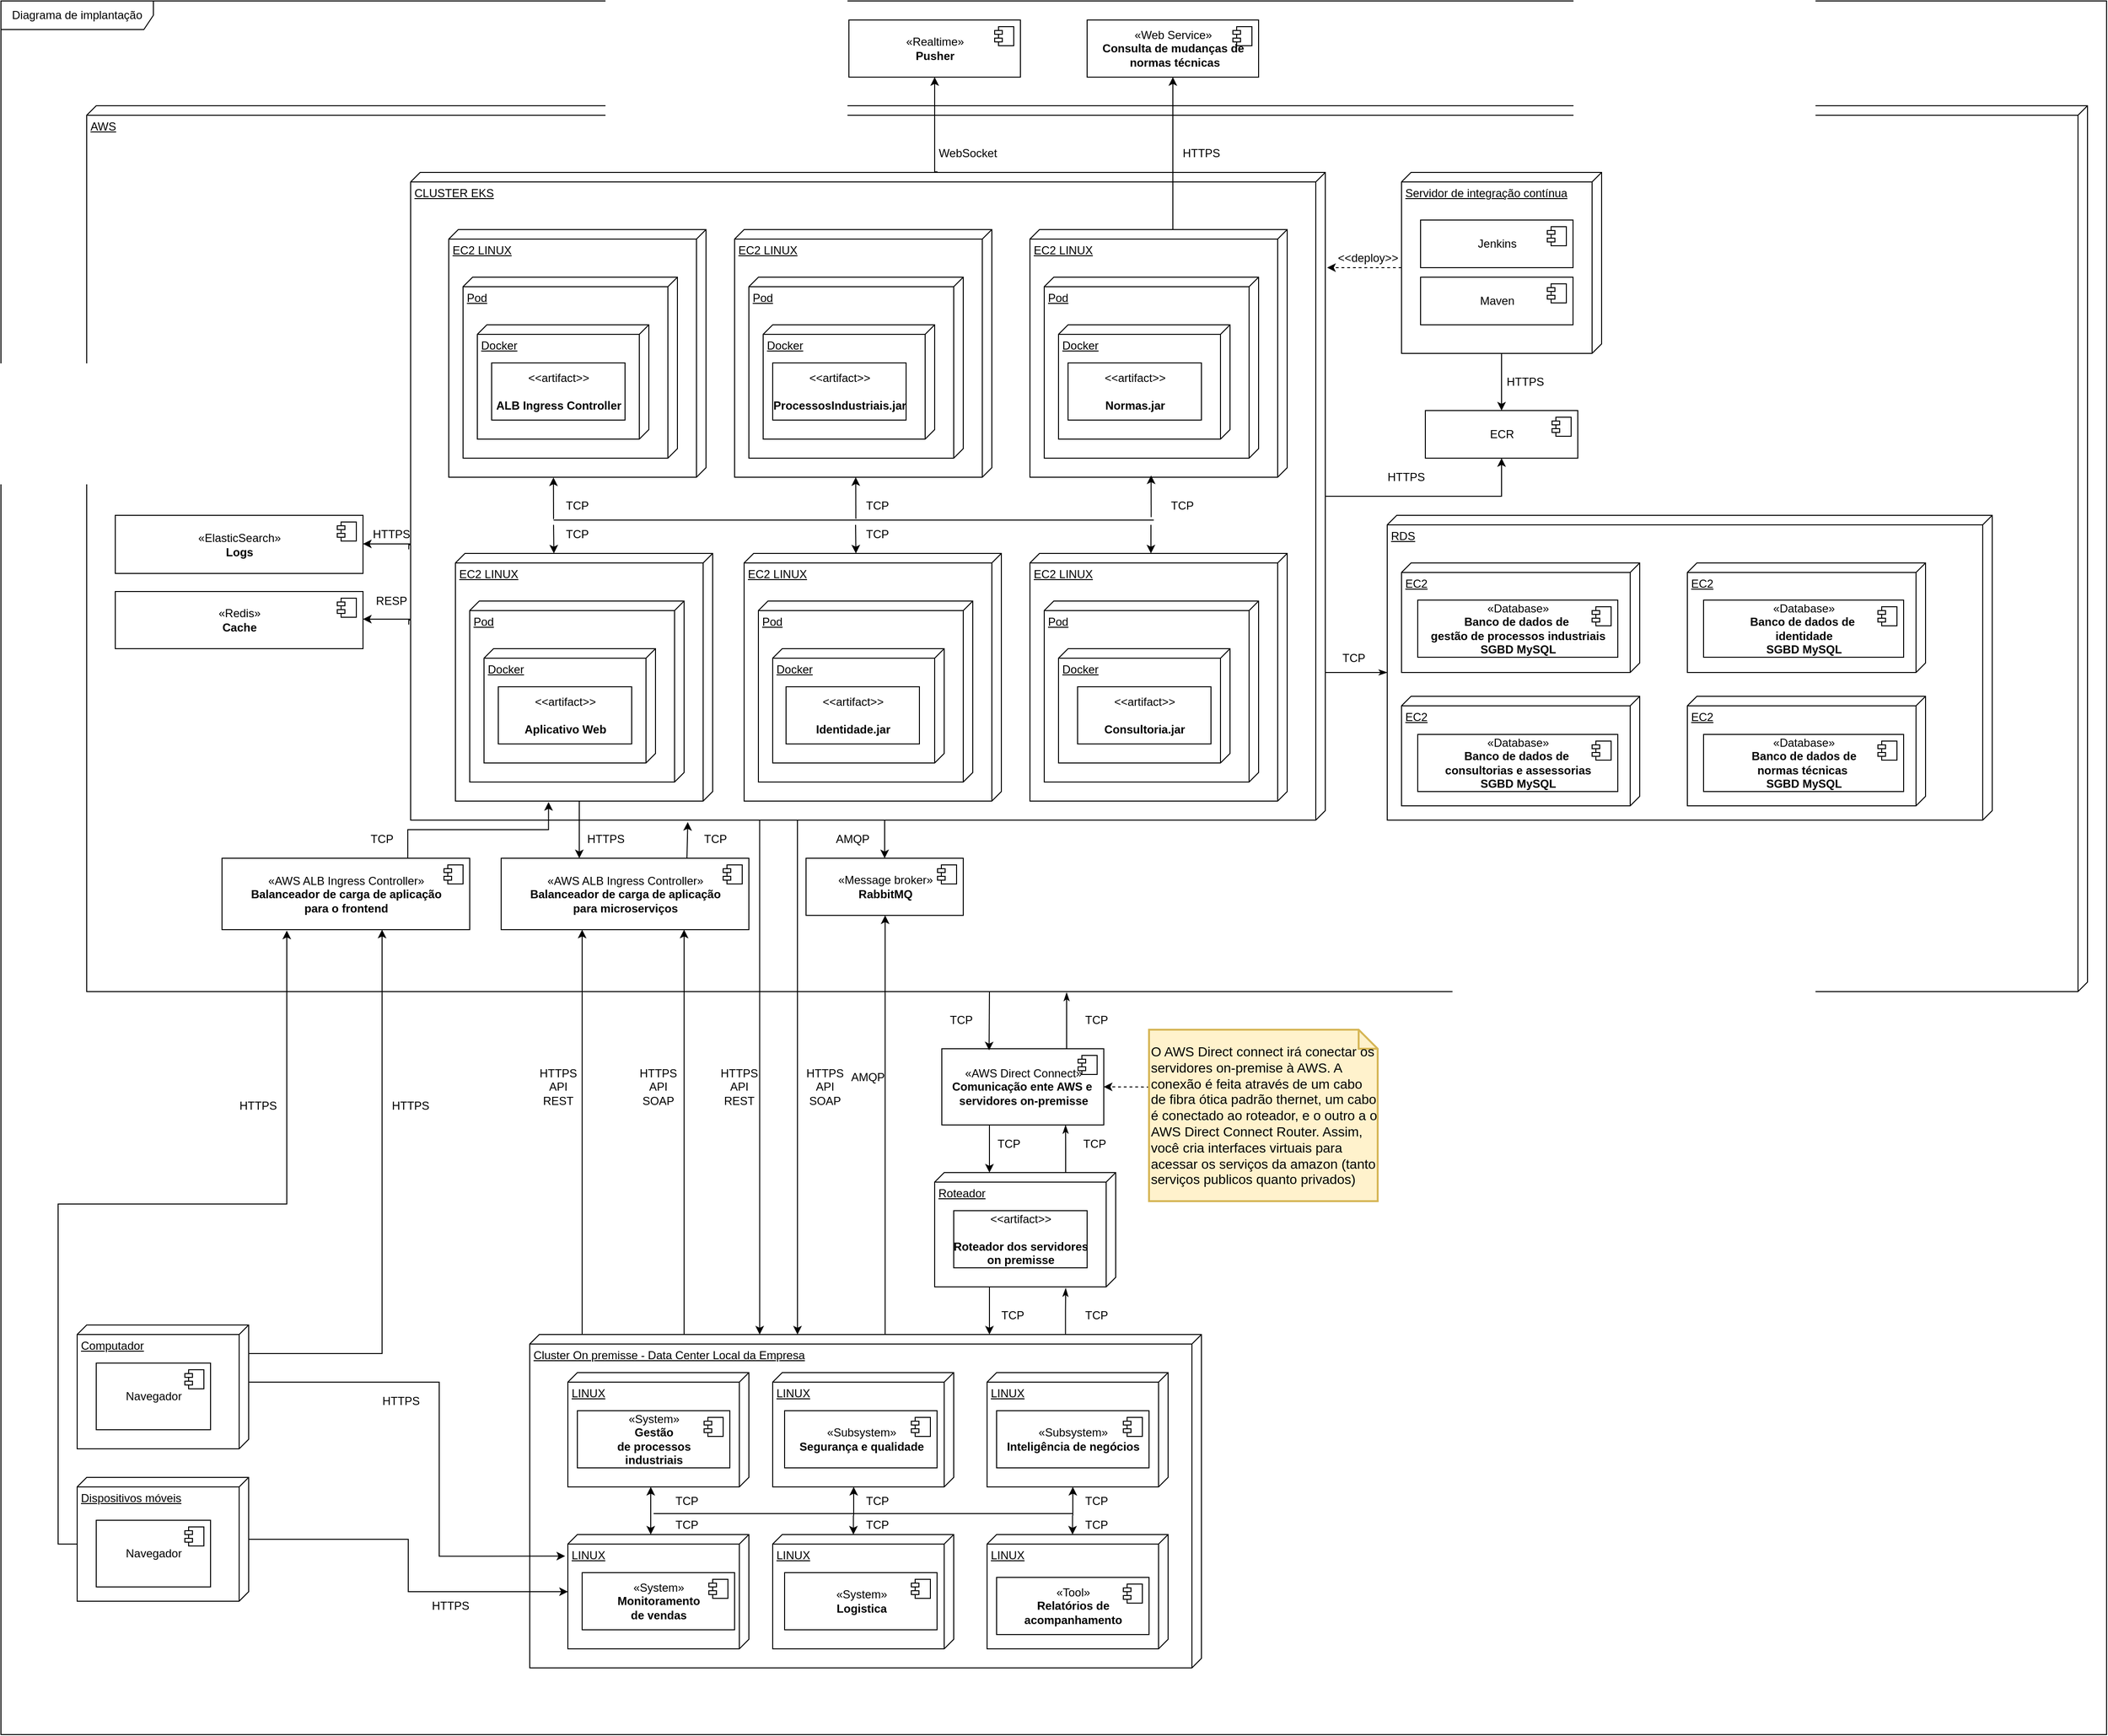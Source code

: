 <mxfile version="14.4.3" type="device"><diagram id="Eo96lK4hHgqbYnTy-sNL" name="Página-1"><mxGraphModel dx="1673" dy="2136" grid="1" gridSize="10" guides="1" tooltips="1" connect="1" arrows="1" fold="1" page="1" pageScale="1" pageWidth="827" pageHeight="1169" math="0" shadow="0"><root><mxCell id="0"/><mxCell id="1" parent="0"/><mxCell id="9bjN6s2F4fvEd4bXQHNk-1" value="Diagrama de implantação" style="shape=umlFrame;whiteSpace=wrap;html=1;width=160;height=30;" parent="1" vertex="1"><mxGeometry x="80" y="-70" width="2210" height="1820" as="geometry"/></mxCell><mxCell id="8OUCcIB8krZKndB0sOHf-4" value="AWS" style="verticalAlign=top;align=left;spacingTop=8;spacingLeft=2;spacingRight=12;shape=cube;size=10;direction=south;fontStyle=4;html=1;" parent="1" vertex="1"><mxGeometry x="170" y="40" width="2100" height="930" as="geometry"/></mxCell><mxCell id="jtP5Ffc0yla7B6yxbQXU-22" style="edgeStyle=orthogonalEdgeStyle;rounded=0;orthogonalLoop=1;jettySize=auto;html=1;entryX=0.5;entryY=1;entryDx=0;entryDy=0;" parent="1" source="8OUCcIB8krZKndB0sOHf-5" target="jtP5Ffc0yla7B6yxbQXU-17" edge="1"><mxGeometry relative="1" as="geometry"/></mxCell><mxCell id="V-weNu-InUJWqv7pqqFv-4" style="edgeStyle=orthogonalEdgeStyle;rounded=0;orthogonalLoop=1;jettySize=auto;html=1;exitX=-0.001;exitY=0.424;exitDx=0;exitDy=0;exitPerimeter=0;" parent="1" source="8OUCcIB8krZKndB0sOHf-5" target="V-weNu-InUJWqv7pqqFv-1" edge="1"><mxGeometry relative="1" as="geometry"><Array as="points"><mxPoint x="1060" y="109"/></Array></mxGeometry></mxCell><mxCell id="V-weNu-InUJWqv7pqqFv-7" style="edgeStyle=orthogonalEdgeStyle;rounded=0;orthogonalLoop=1;jettySize=auto;html=1;exitX=1;exitY=0.479;exitDx=0;exitDy=0;exitPerimeter=0;entryX=0.5;entryY=0;entryDx=0;entryDy=0;" parent="1" target="5wPXPWv-ba8l30iZUCGw-27" edge="1" source="8OUCcIB8krZKndB0sOHf-5"><mxGeometry relative="1" as="geometry"><mxPoint x="880" y="790" as="sourcePoint"/><Array as="points"><mxPoint x="1008" y="790"/></Array></mxGeometry></mxCell><mxCell id="8OUCcIB8krZKndB0sOHf-5" value="CLUSTER EKS" style="verticalAlign=top;align=left;spacingTop=8;spacingLeft=2;spacingRight=12;shape=cube;size=10;direction=south;fontStyle=4;html=1;" parent="1" vertex="1"><mxGeometry x="510" y="110" width="960" height="680" as="geometry"/></mxCell><mxCell id="8OUCcIB8krZKndB0sOHf-6" value="EC2 LINUX" style="verticalAlign=top;align=left;spacingTop=8;spacingLeft=2;spacingRight=12;shape=cube;size=10;direction=south;fontStyle=4;html=1;" parent="1" vertex="1"><mxGeometry x="550" y="170" width="270" height="260" as="geometry"/></mxCell><mxCell id="8OUCcIB8krZKndB0sOHf-9" value="Pod" style="verticalAlign=top;align=left;spacingTop=8;spacingLeft=2;spacingRight=12;shape=cube;size=10;direction=south;fontStyle=4;html=1;" parent="1" vertex="1"><mxGeometry x="565" y="220" width="225" height="190" as="geometry"/></mxCell><mxCell id="8OUCcIB8krZKndB0sOHf-10" value="Docker" style="verticalAlign=top;align=left;spacingTop=8;spacingLeft=2;spacingRight=12;shape=cube;size=10;direction=south;fontStyle=4;html=1;" parent="1" vertex="1"><mxGeometry x="580" y="270" width="180" height="120" as="geometry"/></mxCell><mxCell id="8OUCcIB8krZKndB0sOHf-17" value="EC2 LINUX" style="verticalAlign=top;align=left;spacingTop=8;spacingLeft=2;spacingRight=12;shape=cube;size=10;direction=south;fontStyle=4;html=1;" parent="1" vertex="1"><mxGeometry x="850" y="170" width="270" height="260" as="geometry"/></mxCell><mxCell id="8OUCcIB8krZKndB0sOHf-18" value="Pod" style="verticalAlign=top;align=left;spacingTop=8;spacingLeft=2;spacingRight=12;shape=cube;size=10;direction=south;fontStyle=4;html=1;" parent="1" vertex="1"><mxGeometry x="865" y="220" width="225" height="190" as="geometry"/></mxCell><mxCell id="8OUCcIB8krZKndB0sOHf-19" value="Docker" style="verticalAlign=top;align=left;spacingTop=8;spacingLeft=2;spacingRight=12;shape=cube;size=10;direction=south;fontStyle=4;html=1;" parent="1" vertex="1"><mxGeometry x="880" y="270" width="180" height="120" as="geometry"/></mxCell><mxCell id="8OUCcIB8krZKndB0sOHf-23" value="&amp;lt;&amp;lt;artifact&amp;gt;&amp;gt;&lt;br&gt;&lt;br&gt;&lt;b&gt;ProcessosIndustriais.jar&lt;/b&gt;" style="text;html=1;align=center;verticalAlign=middle;dashed=0;fillColor=#ffffff;strokeColor=#000000;" parent="1" vertex="1"><mxGeometry x="890" y="310" width="140" height="60" as="geometry"/></mxCell><mxCell id="NoDIsyicPAcwoKSYUX7M-22" style="edgeStyle=orthogonalEdgeStyle;rounded=0;orthogonalLoop=1;jettySize=auto;html=1;entryX=0.5;entryY=1;entryDx=0;entryDy=0;" parent="1" source="8OUCcIB8krZKndB0sOHf-28" target="NoDIsyicPAcwoKSYUX7M-20" edge="1"><mxGeometry relative="1" as="geometry"><Array as="points"><mxPoint x="1310" y="120"/><mxPoint x="1310" y="120"/></Array></mxGeometry></mxCell><mxCell id="8OUCcIB8krZKndB0sOHf-28" value="EC2 LINUX" style="verticalAlign=top;align=left;spacingTop=8;spacingLeft=2;spacingRight=12;shape=cube;size=10;direction=south;fontStyle=4;html=1;" parent="1" vertex="1"><mxGeometry x="1160" y="170" width="270" height="260" as="geometry"/></mxCell><mxCell id="8OUCcIB8krZKndB0sOHf-29" value="Pod" style="verticalAlign=top;align=left;spacingTop=8;spacingLeft=2;spacingRight=12;shape=cube;size=10;direction=south;fontStyle=4;html=1;" parent="1" vertex="1"><mxGeometry x="1175" y="220" width="225" height="190" as="geometry"/></mxCell><mxCell id="8OUCcIB8krZKndB0sOHf-30" value="Docker" style="verticalAlign=top;align=left;spacingTop=8;spacingLeft=2;spacingRight=12;shape=cube;size=10;direction=south;fontStyle=4;html=1;" parent="1" vertex="1"><mxGeometry x="1190" y="270" width="180" height="120" as="geometry"/></mxCell><mxCell id="8OUCcIB8krZKndB0sOHf-31" value="&amp;lt;&amp;lt;artifact&amp;gt;&amp;gt;&lt;br&gt;&lt;br&gt;&lt;b&gt;Normas.jar&lt;/b&gt;" style="text;html=1;align=center;verticalAlign=middle;dashed=0;fillColor=#ffffff;strokeColor=#000000;" parent="1" vertex="1"><mxGeometry x="1200" y="310" width="140" height="60" as="geometry"/></mxCell><mxCell id="8OUCcIB8krZKndB0sOHf-32" value="EC2 LINUX" style="verticalAlign=top;align=left;spacingTop=8;spacingLeft=2;spacingRight=12;shape=cube;size=10;direction=south;fontStyle=4;html=1;" parent="1" vertex="1"><mxGeometry x="860" y="510" width="270" height="260" as="geometry"/></mxCell><mxCell id="8OUCcIB8krZKndB0sOHf-33" value="Pod" style="verticalAlign=top;align=left;spacingTop=8;spacingLeft=2;spacingRight=12;shape=cube;size=10;direction=south;fontStyle=4;html=1;" parent="1" vertex="1"><mxGeometry x="875" y="560" width="225" height="190" as="geometry"/></mxCell><mxCell id="8OUCcIB8krZKndB0sOHf-34" value="Docker" style="verticalAlign=top;align=left;spacingTop=8;spacingLeft=2;spacingRight=12;shape=cube;size=10;direction=south;fontStyle=4;html=1;" parent="1" vertex="1"><mxGeometry x="890" y="610" width="180" height="120" as="geometry"/></mxCell><mxCell id="8OUCcIB8krZKndB0sOHf-35" value="&amp;lt;&amp;lt;artifact&amp;gt;&amp;gt;&lt;br&gt;&lt;br&gt;&lt;b&gt;Identidade.jar&lt;/b&gt;" style="text;html=1;align=center;verticalAlign=middle;dashed=0;fillColor=#ffffff;strokeColor=#000000;" parent="1" vertex="1"><mxGeometry x="904" y="650" width="140" height="60" as="geometry"/></mxCell><mxCell id="8OUCcIB8krZKndB0sOHf-36" value="EC2 LINUX" style="verticalAlign=top;align=left;spacingTop=8;spacingLeft=2;spacingRight=12;shape=cube;size=10;direction=south;fontStyle=4;html=1;" parent="1" vertex="1"><mxGeometry x="1160" y="510" width="270" height="260" as="geometry"/></mxCell><mxCell id="8OUCcIB8krZKndB0sOHf-37" value="Pod" style="verticalAlign=top;align=left;spacingTop=8;spacingLeft=2;spacingRight=12;shape=cube;size=10;direction=south;fontStyle=4;html=1;" parent="1" vertex="1"><mxGeometry x="1175" y="560" width="225" height="190" as="geometry"/></mxCell><mxCell id="8OUCcIB8krZKndB0sOHf-38" value="Docker" style="verticalAlign=top;align=left;spacingTop=8;spacingLeft=2;spacingRight=12;shape=cube;size=10;direction=south;fontStyle=4;html=1;" parent="1" vertex="1"><mxGeometry x="1190" y="610" width="180" height="120" as="geometry"/></mxCell><mxCell id="8OUCcIB8krZKndB0sOHf-39" value="&amp;lt;&amp;lt;artifact&amp;gt;&amp;gt;&lt;br&gt;&lt;br&gt;&lt;b&gt;Consultoria.jar&lt;/b&gt;" style="text;html=1;align=center;verticalAlign=middle;dashed=0;fillColor=#ffffff;strokeColor=#000000;" parent="1" vertex="1"><mxGeometry x="1210" y="650" width="140" height="60" as="geometry"/></mxCell><mxCell id="8OUCcIB8krZKndB0sOHf-41" value="&amp;lt;&amp;lt;artifact&amp;gt;&amp;gt;&lt;br&gt;&lt;br&gt;&lt;b&gt;ALB Ingress Controller&lt;/b&gt;" style="text;html=1;align=center;verticalAlign=middle;dashed=0;fillColor=#ffffff;strokeColor=#000000;" parent="1" vertex="1"><mxGeometry x="595" y="310" width="140" height="60" as="geometry"/></mxCell><mxCell id="jtP5Ffc0yla7B6yxbQXU-3" value="" style="endArrow=none;html=1;" parent="1" edge="1"><mxGeometry width="50" height="50" relative="1" as="geometry"><mxPoint x="660" y="475" as="sourcePoint"/><mxPoint x="1290" y="475" as="targetPoint"/></mxGeometry></mxCell><mxCell id="jtP5Ffc0yla7B6yxbQXU-4" value="" style="endArrow=classic;html=1;entryX=1.001;entryY=0.593;entryDx=0;entryDy=0;entryPerimeter=0;" parent="1" target="8OUCcIB8krZKndB0sOHf-6" edge="1"><mxGeometry width="50" height="50" relative="1" as="geometry"><mxPoint x="660" y="474" as="sourcePoint"/><mxPoint x="660" y="434" as="targetPoint"/></mxGeometry></mxCell><mxCell id="jtP5Ffc0yla7B6yxbQXU-5" value="" style="endArrow=classic;html=1;entryX=1.001;entryY=0.593;entryDx=0;entryDy=0;entryPerimeter=0;" parent="1" edge="1"><mxGeometry width="50" height="50" relative="1" as="geometry"><mxPoint x="977.27" y="473.74" as="sourcePoint"/><mxPoint x="977.16" y="430" as="targetPoint"/></mxGeometry></mxCell><mxCell id="jtP5Ffc0yla7B6yxbQXU-6" value="" style="endArrow=classic;html=1;entryX=1.001;entryY=0.593;entryDx=0;entryDy=0;entryPerimeter=0;" parent="1" edge="1"><mxGeometry width="50" height="50" relative="1" as="geometry"><mxPoint x="1287.27" y="471.87" as="sourcePoint"/><mxPoint x="1287.16" y="428.13" as="targetPoint"/></mxGeometry></mxCell><mxCell id="jtP5Ffc0yla7B6yxbQXU-8" value="TCP" style="text;html=1;strokeColor=none;fillColor=none;align=center;verticalAlign=middle;whiteSpace=wrap;rounded=0;" parent="1" vertex="1"><mxGeometry x="980" y="450" width="40" height="20" as="geometry"/></mxCell><mxCell id="jtP5Ffc0yla7B6yxbQXU-9" value="TCP" style="text;html=1;strokeColor=none;fillColor=none;align=center;verticalAlign=middle;whiteSpace=wrap;rounded=0;" parent="1" vertex="1"><mxGeometry x="1300" y="450" width="40" height="20" as="geometry"/></mxCell><mxCell id="jtP5Ffc0yla7B6yxbQXU-10" value="" style="endArrow=classic;html=1;" parent="1" edge="1"><mxGeometry width="50" height="50" relative="1" as="geometry"><mxPoint x="1287" y="480" as="sourcePoint"/><mxPoint x="1287" y="510" as="targetPoint"/></mxGeometry></mxCell><mxCell id="jtP5Ffc0yla7B6yxbQXU-11" value="" style="endArrow=classic;html=1;" parent="1" edge="1"><mxGeometry width="50" height="50" relative="1" as="geometry"><mxPoint x="977" y="480" as="sourcePoint"/><mxPoint x="977.33" y="510" as="targetPoint"/></mxGeometry></mxCell><mxCell id="jtP5Ffc0yla7B6yxbQXU-20" style="edgeStyle=orthogonalEdgeStyle;rounded=0;orthogonalLoop=1;jettySize=auto;html=1;" parent="1" source="jtP5Ffc0yla7B6yxbQXU-12" target="jtP5Ffc0yla7B6yxbQXU-17" edge="1"><mxGeometry relative="1" as="geometry"/></mxCell><mxCell id="NoDIsyicPAcwoKSYUX7M-24" style="edgeStyle=orthogonalEdgeStyle;rounded=0;orthogonalLoop=1;jettySize=auto;html=1;exitX=0;exitY=0;exitDx=100;exitDy=210;exitPerimeter=0;entryX=0.147;entryY=-0.002;entryDx=0;entryDy=0;entryPerimeter=0;dashed=1;" parent="1" source="jtP5Ffc0yla7B6yxbQXU-12" target="8OUCcIB8krZKndB0sOHf-5" edge="1"><mxGeometry relative="1" as="geometry"/></mxCell><mxCell id="jtP5Ffc0yla7B6yxbQXU-12" value="Servidor de integração contínua" style="verticalAlign=top;align=left;spacingTop=8;spacingLeft=2;spacingRight=12;shape=cube;size=10;direction=south;fontStyle=4;html=1;" parent="1" vertex="1"><mxGeometry x="1550" y="110" width="210" height="190" as="geometry"/></mxCell><mxCell id="jtP5Ffc0yla7B6yxbQXU-13" value="Jenkins" style="html=1;dropTarget=0;" parent="1" vertex="1"><mxGeometry x="1570" y="160" width="160" height="50" as="geometry"/></mxCell><mxCell id="jtP5Ffc0yla7B6yxbQXU-14" value="" style="shape=module;jettyWidth=8;jettyHeight=4;" parent="jtP5Ffc0yla7B6yxbQXU-13" vertex="1"><mxGeometry x="1" width="20" height="20" relative="1" as="geometry"><mxPoint x="-27" y="7" as="offset"/></mxGeometry></mxCell><mxCell id="jtP5Ffc0yla7B6yxbQXU-15" value="Maven" style="html=1;dropTarget=0;" parent="1" vertex="1"><mxGeometry x="1570" y="220" width="160" height="50" as="geometry"/></mxCell><mxCell id="jtP5Ffc0yla7B6yxbQXU-16" value="" style="shape=module;jettyWidth=8;jettyHeight=4;" parent="jtP5Ffc0yla7B6yxbQXU-15" vertex="1"><mxGeometry x="1" width="20" height="20" relative="1" as="geometry"><mxPoint x="-27" y="7" as="offset"/></mxGeometry></mxCell><mxCell id="jtP5Ffc0yla7B6yxbQXU-17" value="ECR" style="html=1;dropTarget=0;" parent="1" vertex="1"><mxGeometry x="1575" y="360" width="160" height="50" as="geometry"/></mxCell><mxCell id="jtP5Ffc0yla7B6yxbQXU-18" value="" style="shape=module;jettyWidth=8;jettyHeight=4;" parent="jtP5Ffc0yla7B6yxbQXU-17" vertex="1"><mxGeometry x="1" width="20" height="20" relative="1" as="geometry"><mxPoint x="-27" y="7" as="offset"/></mxGeometry></mxCell><mxCell id="jtP5Ffc0yla7B6yxbQXU-21" value="HTTPS" style="text;html=1;strokeColor=none;fillColor=none;align=center;verticalAlign=middle;whiteSpace=wrap;rounded=0;" parent="1" vertex="1"><mxGeometry x="1660" y="320" width="40" height="20" as="geometry"/></mxCell><mxCell id="jtP5Ffc0yla7B6yxbQXU-23" value="HTTPS" style="text;html=1;strokeColor=none;fillColor=none;align=center;verticalAlign=middle;whiteSpace=wrap;rounded=0;" parent="1" vertex="1"><mxGeometry x="1535" y="420" width="40" height="20" as="geometry"/></mxCell><mxCell id="V-weNu-InUJWqv7pqqFv-13" style="edgeStyle=orthogonalEdgeStyle;rounded=0;orthogonalLoop=1;jettySize=auto;html=1;exitX=0.75;exitY=0;exitDx=0;exitDy=0;entryX=1.004;entryY=0.638;entryDx=0;entryDy=0;entryPerimeter=0;" parent="1" source="jtP5Ffc0yla7B6yxbQXU-24" target="jtP5Ffc0yla7B6yxbQXU-55" edge="1"><mxGeometry relative="1" as="geometry"/></mxCell><mxCell id="jtP5Ffc0yla7B6yxbQXU-24" value="«AWS ALB Ingress Controller»&lt;br&gt;&lt;b&gt;Balanceador de carga de aplicação&lt;br&gt;para o frontend&lt;br&gt;&lt;/b&gt;" style="html=1;dropTarget=0;" parent="1" vertex="1"><mxGeometry x="312" y="830" width="260" height="75" as="geometry"/></mxCell><mxCell id="jtP5Ffc0yla7B6yxbQXU-25" value="" style="shape=module;jettyWidth=8;jettyHeight=4;" parent="jtP5Ffc0yla7B6yxbQXU-24" vertex="1"><mxGeometry x="1" width="20" height="20" relative="1" as="geometry"><mxPoint x="-27" y="7" as="offset"/></mxGeometry></mxCell><mxCell id="V-weNu-InUJWqv7pqqFv-10" style="edgeStyle=orthogonalEdgeStyle;rounded=0;orthogonalLoop=1;jettySize=auto;html=1;exitX=0.75;exitY=0;exitDx=0;exitDy=0;entryX=1.003;entryY=0.697;entryDx=0;entryDy=0;entryPerimeter=0;" parent="1" source="jtP5Ffc0yla7B6yxbQXU-32" target="8OUCcIB8krZKndB0sOHf-5" edge="1"><mxGeometry relative="1" as="geometry"/></mxCell><mxCell id="jtP5Ffc0yla7B6yxbQXU-32" value="«AWS ALB Ingress Controller»&lt;br&gt;&lt;b&gt;Balanceador de carga de aplicação&lt;br&gt;para microserviços&lt;br&gt;&lt;/b&gt;" style="html=1;dropTarget=0;" parent="1" vertex="1"><mxGeometry x="605" y="830" width="260" height="75" as="geometry"/></mxCell><mxCell id="jtP5Ffc0yla7B6yxbQXU-33" value="" style="shape=module;jettyWidth=8;jettyHeight=4;" parent="jtP5Ffc0yla7B6yxbQXU-32" vertex="1"><mxGeometry x="1" width="20" height="20" relative="1" as="geometry"><mxPoint x="-27" y="7" as="offset"/></mxGeometry></mxCell><mxCell id="V-weNu-InUJWqv7pqqFv-8" style="edgeStyle=orthogonalEdgeStyle;rounded=0;orthogonalLoop=1;jettySize=auto;html=1;exitX=0;exitY=0;exitDx=260;exitDy=140;exitPerimeter=0;" parent="1" source="jtP5Ffc0yla7B6yxbQXU-55" target="jtP5Ffc0yla7B6yxbQXU-32" edge="1"><mxGeometry relative="1" as="geometry"><Array as="points"><mxPoint x="687" y="820"/><mxPoint x="687" y="820"/></Array></mxGeometry></mxCell><mxCell id="jtP5Ffc0yla7B6yxbQXU-55" value="EC2 LINUX" style="verticalAlign=top;align=left;spacingTop=8;spacingLeft=2;spacingRight=12;shape=cube;size=10;direction=south;fontStyle=4;html=1;" parent="1" vertex="1"><mxGeometry x="557" y="510" width="270" height="260" as="geometry"/></mxCell><mxCell id="jtP5Ffc0yla7B6yxbQXU-56" value="Pod" style="verticalAlign=top;align=left;spacingTop=8;spacingLeft=2;spacingRight=12;shape=cube;size=10;direction=south;fontStyle=4;html=1;" parent="1" vertex="1"><mxGeometry x="572" y="560" width="225" height="190" as="geometry"/></mxCell><mxCell id="jtP5Ffc0yla7B6yxbQXU-57" value="Docker" style="verticalAlign=top;align=left;spacingTop=8;spacingLeft=2;spacingRight=12;shape=cube;size=10;direction=south;fontStyle=4;html=1;" parent="1" vertex="1"><mxGeometry x="587" y="610" width="180" height="120" as="geometry"/></mxCell><mxCell id="jtP5Ffc0yla7B6yxbQXU-58" value="&amp;lt;&amp;lt;artifact&amp;gt;&amp;gt;&lt;br&gt;&lt;br&gt;&lt;b&gt;Aplicativo Web&lt;/b&gt;" style="text;html=1;align=center;verticalAlign=middle;dashed=0;fillColor=#ffffff;strokeColor=#000000;" parent="1" vertex="1"><mxGeometry x="602" y="650" width="140" height="60" as="geometry"/></mxCell><mxCell id="jtP5Ffc0yla7B6yxbQXU-59" value="TCP" style="text;html=1;strokeColor=none;fillColor=none;align=center;verticalAlign=middle;whiteSpace=wrap;rounded=0;" parent="1" vertex="1"><mxGeometry x="664.5" y="450" width="40" height="20" as="geometry"/></mxCell><mxCell id="jtP5Ffc0yla7B6yxbQXU-60" value="" style="endArrow=classic;html=1;" parent="1" edge="1"><mxGeometry width="50" height="50" relative="1" as="geometry"><mxPoint x="660" y="480" as="sourcePoint"/><mxPoint x="660.33" y="510" as="targetPoint"/></mxGeometry></mxCell><mxCell id="jtP5Ffc0yla7B6yxbQXU-61" value="TCP" style="text;html=1;strokeColor=none;fillColor=none;align=center;verticalAlign=middle;whiteSpace=wrap;rounded=0;" parent="1" vertex="1"><mxGeometry x="665" y="480" width="40" height="20" as="geometry"/></mxCell><mxCell id="5wPXPWv-ba8l30iZUCGw-1" value="RDS" style="verticalAlign=top;align=left;spacingTop=8;spacingLeft=2;spacingRight=12;shape=cube;size=10;direction=south;fontStyle=4;html=1;" parent="1" vertex="1"><mxGeometry x="1535" y="470" width="635" height="320" as="geometry"/></mxCell><mxCell id="5wPXPWv-ba8l30iZUCGw-10" value="EC2" style="verticalAlign=top;align=left;spacingTop=8;spacingLeft=2;spacingRight=12;shape=cube;size=10;direction=south;fontStyle=4;html=1;" parent="1" vertex="1"><mxGeometry x="1550" y="520" width="250" height="115" as="geometry"/></mxCell><mxCell id="5wPXPWv-ba8l30iZUCGw-8" value="«Database»&lt;br&gt;&lt;b&gt;Banco de dados de&amp;nbsp;&lt;br&gt;gestão de processos industriais&lt;br&gt;SGBD MySQL&lt;/b&gt;" style="html=1;dropTarget=0;" parent="1" vertex="1"><mxGeometry x="1567" y="559" width="210" height="60" as="geometry"/></mxCell><mxCell id="5wPXPWv-ba8l30iZUCGw-9" value="" style="shape=module;jettyWidth=8;jettyHeight=4;" parent="5wPXPWv-ba8l30iZUCGw-8" vertex="1"><mxGeometry x="1" width="20" height="20" relative="1" as="geometry"><mxPoint x="-27" y="7" as="offset"/></mxGeometry></mxCell><mxCell id="5wPXPWv-ba8l30iZUCGw-11" value="EC2" style="verticalAlign=top;align=left;spacingTop=8;spacingLeft=2;spacingRight=12;shape=cube;size=10;direction=south;fontStyle=4;html=1;" parent="1" vertex="1"><mxGeometry x="1850" y="520" width="250" height="115" as="geometry"/></mxCell><mxCell id="5wPXPWv-ba8l30iZUCGw-12" value="«Database»&lt;br&gt;&lt;b&gt;Banco de dados de&amp;nbsp;&lt;br&gt;identidade &lt;br&gt;SGBD MySQL&lt;/b&gt;" style="html=1;dropTarget=0;" parent="1" vertex="1"><mxGeometry x="1867" y="559" width="210" height="60" as="geometry"/></mxCell><mxCell id="5wPXPWv-ba8l30iZUCGw-13" value="" style="shape=module;jettyWidth=8;jettyHeight=4;" parent="5wPXPWv-ba8l30iZUCGw-12" vertex="1"><mxGeometry x="1" width="20" height="20" relative="1" as="geometry"><mxPoint x="-27" y="7" as="offset"/></mxGeometry></mxCell><mxCell id="5wPXPWv-ba8l30iZUCGw-16" value="EC2" style="verticalAlign=top;align=left;spacingTop=8;spacingLeft=2;spacingRight=12;shape=cube;size=10;direction=south;fontStyle=4;html=1;" parent="1" vertex="1"><mxGeometry x="1550" y="660" width="250" height="115" as="geometry"/></mxCell><mxCell id="5wPXPWv-ba8l30iZUCGw-4" value="«Database»&lt;br&gt;&lt;b&gt;Banco de dados de&amp;nbsp;&lt;br&gt;consultorias e assessorias&lt;br&gt;SGBD MySQL&lt;/b&gt;" style="html=1;dropTarget=0;" parent="1" vertex="1"><mxGeometry x="1567" y="700" width="210" height="60" as="geometry"/></mxCell><mxCell id="5wPXPWv-ba8l30iZUCGw-5" value="" style="shape=module;jettyWidth=8;jettyHeight=4;" parent="5wPXPWv-ba8l30iZUCGw-4" vertex="1"><mxGeometry x="1" width="20" height="20" relative="1" as="geometry"><mxPoint x="-27" y="7" as="offset"/></mxGeometry></mxCell><mxCell id="5wPXPWv-ba8l30iZUCGw-17" value="EC2" style="verticalAlign=top;align=left;spacingTop=8;spacingLeft=2;spacingRight=12;shape=cube;size=10;direction=south;fontStyle=4;html=1;" parent="1" vertex="1"><mxGeometry x="1850" y="660" width="250" height="115" as="geometry"/></mxCell><mxCell id="5wPXPWv-ba8l30iZUCGw-14" value="«Database»&lt;br&gt;&lt;b&gt;Banco de dados de &lt;br&gt;normas técnicas&amp;nbsp;&lt;br&gt;SGBD MySQL&lt;/b&gt;" style="html=1;dropTarget=0;" parent="1" vertex="1"><mxGeometry x="1867" y="700" width="210" height="60" as="geometry"/></mxCell><mxCell id="5wPXPWv-ba8l30iZUCGw-15" value="" style="shape=module;jettyWidth=8;jettyHeight=4;" parent="5wPXPWv-ba8l30iZUCGw-14" vertex="1"><mxGeometry x="1" width="20" height="20" relative="1" as="geometry"><mxPoint x="-27" y="7" as="offset"/></mxGeometry></mxCell><mxCell id="5wPXPWv-ba8l30iZUCGw-18" value="" style="endArrow=classicThin;html=1;entryX=0;entryY=0;entryDx=165;entryDy=635;entryPerimeter=0;exitX=0.772;exitY=0;exitDx=0;exitDy=0;exitPerimeter=0;endFill=1;" parent="1" source="8OUCcIB8krZKndB0sOHf-5" target="5wPXPWv-ba8l30iZUCGw-1" edge="1"><mxGeometry width="50" height="50" relative="1" as="geometry"><mxPoint x="1330" y="1040" as="sourcePoint"/><mxPoint x="1380" y="990" as="targetPoint"/></mxGeometry></mxCell><mxCell id="5wPXPWv-ba8l30iZUCGw-19" value="TCP" style="text;html=1;strokeColor=none;fillColor=none;align=center;verticalAlign=middle;whiteSpace=wrap;rounded=0;" parent="1" vertex="1"><mxGeometry x="1480" y="610" width="40" height="20" as="geometry"/></mxCell><mxCell id="5wPXPWv-ba8l30iZUCGw-21" value="«ElasticSearch»&lt;br&gt;&lt;b&gt;Logs&lt;br&gt;&lt;/b&gt;" style="html=1;dropTarget=0;" parent="1" vertex="1"><mxGeometry x="200" y="470" width="260" height="61" as="geometry"/></mxCell><mxCell id="5wPXPWv-ba8l30iZUCGw-22" value="" style="shape=module;jettyWidth=8;jettyHeight=4;" parent="5wPXPWv-ba8l30iZUCGw-21" vertex="1"><mxGeometry x="1" width="20" height="20" relative="1" as="geometry"><mxPoint x="-27" y="7" as="offset"/></mxGeometry></mxCell><mxCell id="5wPXPWv-ba8l30iZUCGw-27" value="«Message broker»&lt;br&gt;&lt;b&gt;RabbitMQ&lt;/b&gt;" style="html=1;dropTarget=0;" parent="1" vertex="1"><mxGeometry x="925" y="830" width="165" height="60" as="geometry"/></mxCell><mxCell id="5wPXPWv-ba8l30iZUCGw-28" value="" style="shape=module;jettyWidth=8;jettyHeight=4;" parent="5wPXPWv-ba8l30iZUCGw-27" vertex="1"><mxGeometry x="1" width="20" height="20" relative="1" as="geometry"><mxPoint x="-27" y="7" as="offset"/></mxGeometry></mxCell><mxCell id="5wPXPWv-ba8l30iZUCGw-29" value="«Redis»&lt;br&gt;&lt;b&gt;Cache&lt;br&gt;&lt;/b&gt;" style="html=1;dropTarget=0;" parent="1" vertex="1"><mxGeometry x="200" y="550" width="260" height="60" as="geometry"/></mxCell><mxCell id="5wPXPWv-ba8l30iZUCGw-30" value="" style="shape=module;jettyWidth=8;jettyHeight=4;" parent="5wPXPWv-ba8l30iZUCGw-29" vertex="1"><mxGeometry x="1" width="20" height="20" relative="1" as="geometry"><mxPoint x="-27" y="7" as="offset"/></mxGeometry></mxCell><mxCell id="5wPXPWv-ba8l30iZUCGw-31" style="edgeStyle=orthogonalEdgeStyle;rounded=0;orthogonalLoop=1;jettySize=auto;html=1;exitX=0.582;exitY=1.002;exitDx=0;exitDy=0;exitPerimeter=0;entryX=1;entryY=0.25;entryDx=0;entryDy=0;" parent="1" source="8OUCcIB8krZKndB0sOHf-5" edge="1"><mxGeometry relative="1" as="geometry"><Array as="points"><mxPoint x="508" y="501"/><mxPoint x="510" y="501"/><mxPoint x="510" y="500"/></Array><mxPoint x="549.73" y="500.95" as="sourcePoint"/><mxPoint x="460" y="500" as="targetPoint"/></mxGeometry></mxCell><mxCell id="5wPXPWv-ba8l30iZUCGw-32" style="edgeStyle=orthogonalEdgeStyle;rounded=0;orthogonalLoop=1;jettySize=auto;html=1;exitX=0.582;exitY=1.002;exitDx=0;exitDy=0;exitPerimeter=0;entryX=1;entryY=0.25;entryDx=0;entryDy=0;" parent="1" edge="1"><mxGeometry relative="1" as="geometry"><Array as="points"><mxPoint x="508" y="580"/><mxPoint x="510" y="580"/><mxPoint x="510" y="579"/></Array><mxPoint x="508.08" y="584.76" as="sourcePoint"/><mxPoint x="460" y="579" as="targetPoint"/></mxGeometry></mxCell><mxCell id="5wPXPWv-ba8l30iZUCGw-34" value="AMQP" style="text;html=1;strokeColor=none;fillColor=none;align=center;verticalAlign=middle;whiteSpace=wrap;rounded=0;" parent="1" vertex="1"><mxGeometry x="954" y="800" width="40" height="20" as="geometry"/></mxCell><mxCell id="5wPXPWv-ba8l30iZUCGw-35" value="HTTPS" style="text;html=1;strokeColor=none;fillColor=none;align=center;verticalAlign=middle;whiteSpace=wrap;rounded=0;" parent="1" vertex="1"><mxGeometry x="470" y="480" width="40" height="20" as="geometry"/></mxCell><mxCell id="5wPXPWv-ba8l30iZUCGw-36" value="RESP" style="text;html=1;strokeColor=none;fillColor=none;align=center;verticalAlign=middle;whiteSpace=wrap;rounded=0;" parent="1" vertex="1"><mxGeometry x="470" y="550" width="40" height="20" as="geometry"/></mxCell><mxCell id="5wPXPWv-ba8l30iZUCGw-82" style="edgeStyle=orthogonalEdgeStyle;rounded=0;orthogonalLoop=1;jettySize=auto;html=1;exitX=-0.001;exitY=0.44;exitDx=0;exitDy=0;exitPerimeter=0;entryX=1.011;entryY=0.276;entryDx=0;entryDy=0;entryPerimeter=0;endArrow=classicThin;endFill=1;" parent="1" target="5wPXPWv-ba8l30iZUCGw-75" edge="1"><mxGeometry relative="1" as="geometry"><Array as="points"><mxPoint x="1197.5" y="1305"/><mxPoint x="1197.5" y="1305"/><mxPoint x="1197.5" y="1283"/></Array><mxPoint x="1197.3" y="1329.65" as="sourcePoint"/></mxGeometry></mxCell><mxCell id="NoDIsyicPAcwoKSYUX7M-26" style="edgeStyle=orthogonalEdgeStyle;rounded=0;orthogonalLoop=1;jettySize=auto;html=1;exitX=0;exitY=0;exitDx=0;exitDy=695;exitPerimeter=0;" parent="1" target="5wPXPWv-ba8l30iZUCGw-27" edge="1"><mxGeometry relative="1" as="geometry"><Array as="points"><mxPoint x="1008" y="1330"/></Array><mxPoint x="1015" y="1330" as="sourcePoint"/></mxGeometry></mxCell><mxCell id="V-weNu-InUJWqv7pqqFv-20" style="edgeStyle=orthogonalEdgeStyle;rounded=0;orthogonalLoop=1;jettySize=auto;html=1;exitX=0;exitY=0;exitDx=0;exitDy=695;exitPerimeter=0;" parent="1" source="5wPXPWv-ba8l30iZUCGw-42" target="jtP5Ffc0yla7B6yxbQXU-32" edge="1"><mxGeometry relative="1" as="geometry"><Array as="points"><mxPoint x="690" y="1330"/></Array></mxGeometry></mxCell><mxCell id="5wPXPWv-ba8l30iZUCGw-42" value="Cluster On premisse - Data Center Local da Empresa" style="verticalAlign=top;align=left;spacingTop=8;spacingLeft=2;spacingRight=12;shape=cube;size=10;direction=south;fontStyle=4;html=1;" parent="1" vertex="1"><mxGeometry x="635" y="1330" width="705" height="350" as="geometry"/></mxCell><mxCell id="5wPXPWv-ba8l30iZUCGw-55" value="LINUX" style="verticalAlign=top;align=left;spacingTop=8;spacingLeft=2;spacingRight=12;shape=cube;size=10;direction=south;fontStyle=4;html=1;" parent="1" vertex="1"><mxGeometry x="675" y="1370" width="190" height="120" as="geometry"/></mxCell><mxCell id="5wPXPWv-ba8l30iZUCGw-56" value="«System»&lt;br&gt;&lt;b&gt;Gestão&lt;br&gt;de processos&lt;br&gt;industriais&lt;br&gt;&lt;/b&gt;" style="html=1;dropTarget=0;" parent="1" vertex="1"><mxGeometry x="685" y="1410" width="160" height="60" as="geometry"/></mxCell><mxCell id="5wPXPWv-ba8l30iZUCGw-57" value="" style="shape=module;jettyWidth=8;jettyHeight=4;" parent="5wPXPWv-ba8l30iZUCGw-56" vertex="1"><mxGeometry x="1" width="20" height="20" relative="1" as="geometry"><mxPoint x="-27" y="7" as="offset"/></mxGeometry></mxCell><mxCell id="5wPXPWv-ba8l30iZUCGw-62" value="LINUX" style="verticalAlign=top;align=left;spacingTop=8;spacingLeft=2;spacingRight=12;shape=cube;size=10;direction=south;fontStyle=4;html=1;" parent="1" vertex="1"><mxGeometry x="675" y="1540" width="190" height="120" as="geometry"/></mxCell><mxCell id="5wPXPWv-ba8l30iZUCGw-49" value="«System»&lt;br&gt;&lt;b&gt;Monitoramento &lt;br&gt;de vendas&lt;br&gt;&lt;/b&gt;" style="html=1;dropTarget=0;" parent="1" vertex="1"><mxGeometry x="690" y="1580" width="160" height="60" as="geometry"/></mxCell><mxCell id="5wPXPWv-ba8l30iZUCGw-50" value="" style="shape=module;jettyWidth=8;jettyHeight=4;" parent="5wPXPWv-ba8l30iZUCGw-49" vertex="1"><mxGeometry x="1" width="20" height="20" relative="1" as="geometry"><mxPoint x="-27" y="7" as="offset"/></mxGeometry></mxCell><mxCell id="5wPXPWv-ba8l30iZUCGw-63" value="LINUX" style="verticalAlign=top;align=left;spacingTop=8;spacingLeft=2;spacingRight=12;shape=cube;size=10;direction=south;fontStyle=4;html=1;" parent="1" vertex="1"><mxGeometry x="890" y="1370" width="190" height="120" as="geometry"/></mxCell><mxCell id="5wPXPWv-ba8l30iZUCGw-60" value="«Subsystem»&lt;br&gt;&lt;b&gt;Segurança e qualidade&lt;br&gt;&lt;/b&gt;" style="html=1;dropTarget=0;" parent="1" vertex="1"><mxGeometry x="902.5" y="1410" width="160" height="60" as="geometry"/></mxCell><mxCell id="5wPXPWv-ba8l30iZUCGw-61" value="" style="shape=module;jettyWidth=8;jettyHeight=4;" parent="5wPXPWv-ba8l30iZUCGw-60" vertex="1"><mxGeometry x="1" width="20" height="20" relative="1" as="geometry"><mxPoint x="-27" y="7" as="offset"/></mxGeometry></mxCell><mxCell id="5wPXPWv-ba8l30iZUCGw-64" value="LINUX" style="verticalAlign=top;align=left;spacingTop=8;spacingLeft=2;spacingRight=12;shape=cube;size=10;direction=south;fontStyle=4;html=1;" parent="1" vertex="1"><mxGeometry x="890" y="1540" width="190" height="120" as="geometry"/></mxCell><mxCell id="5wPXPWv-ba8l30iZUCGw-58" value="«System»&lt;br&gt;&lt;b&gt;Logistica&lt;br&gt;&lt;/b&gt;" style="html=1;dropTarget=0;" parent="1" vertex="1"><mxGeometry x="902.5" y="1580" width="160" height="60" as="geometry"/></mxCell><mxCell id="5wPXPWv-ba8l30iZUCGw-59" value="" style="shape=module;jettyWidth=8;jettyHeight=4;" parent="5wPXPWv-ba8l30iZUCGw-58" vertex="1"><mxGeometry x="1" width="20" height="20" relative="1" as="geometry"><mxPoint x="-27" y="7" as="offset"/></mxGeometry></mxCell><mxCell id="5wPXPWv-ba8l30iZUCGw-65" value="LINUX" style="verticalAlign=top;align=left;spacingTop=8;spacingLeft=2;spacingRight=12;shape=cube;size=10;direction=south;fontStyle=4;html=1;" parent="1" vertex="1"><mxGeometry x="1115" y="1370" width="190" height="120" as="geometry"/></mxCell><mxCell id="5wPXPWv-ba8l30iZUCGw-45" value="«Subsystem»&lt;br&gt;&lt;b&gt;Inteligência de negócios&lt;br&gt;&lt;/b&gt;" style="html=1;dropTarget=0;" parent="1" vertex="1"><mxGeometry x="1125" y="1410" width="160" height="60" as="geometry"/></mxCell><mxCell id="5wPXPWv-ba8l30iZUCGw-46" value="" style="shape=module;jettyWidth=8;jettyHeight=4;" parent="5wPXPWv-ba8l30iZUCGw-45" vertex="1"><mxGeometry x="1" width="20" height="20" relative="1" as="geometry"><mxPoint x="-27" y="7" as="offset"/></mxGeometry></mxCell><mxCell id="5wPXPWv-ba8l30iZUCGw-66" value="LINUX" style="verticalAlign=top;align=left;spacingTop=8;spacingLeft=2;spacingRight=12;shape=cube;size=10;direction=south;fontStyle=4;html=1;" parent="1" vertex="1"><mxGeometry x="1115" y="1540" width="190" height="120" as="geometry"/></mxCell><mxCell id="5wPXPWv-ba8l30iZUCGw-43" value="«Tool»&lt;br&gt;&lt;b&gt;Relatórios de &lt;br&gt;acompanhamento&lt;br&gt;&lt;/b&gt;" style="html=1;dropTarget=0;" parent="1" vertex="1"><mxGeometry x="1125" y="1585" width="160" height="60" as="geometry"/></mxCell><mxCell id="5wPXPWv-ba8l30iZUCGw-44" value="" style="shape=module;jettyWidth=8;jettyHeight=4;" parent="5wPXPWv-ba8l30iZUCGw-43" vertex="1"><mxGeometry x="1" width="20" height="20" relative="1" as="geometry"><mxPoint x="-27" y="7" as="offset"/></mxGeometry></mxCell><mxCell id="5wPXPWv-ba8l30iZUCGw-68" value="" style="endArrow=none;html=1;" parent="1" edge="1"><mxGeometry width="50" height="50" relative="1" as="geometry"><mxPoint x="765" y="1518" as="sourcePoint"/><mxPoint x="1205" y="1518" as="targetPoint"/></mxGeometry></mxCell><mxCell id="5wPXPWv-ba8l30iZUCGw-69" value="" style="endArrow=classic;html=1;" parent="1" edge="1"><mxGeometry width="50" height="50" relative="1" as="geometry"><mxPoint x="762" y="1520" as="sourcePoint"/><mxPoint x="762" y="1490" as="targetPoint"/></mxGeometry></mxCell><mxCell id="5wPXPWv-ba8l30iZUCGw-70" value="" style="endArrow=classic;html=1;" parent="1" edge="1"><mxGeometry width="50" height="50" relative="1" as="geometry"><mxPoint x="975" y="1520" as="sourcePoint"/><mxPoint x="975" y="1490" as="targetPoint"/></mxGeometry></mxCell><mxCell id="5wPXPWv-ba8l30iZUCGw-71" value="" style="endArrow=classic;html=1;" parent="1" edge="1"><mxGeometry width="50" height="50" relative="1" as="geometry"><mxPoint x="1205" y="1520" as="sourcePoint"/><mxPoint x="1205" y="1490" as="targetPoint"/></mxGeometry></mxCell><mxCell id="5wPXPWv-ba8l30iZUCGw-72" value="" style="endArrow=classic;html=1;" parent="1" edge="1"><mxGeometry width="50" height="50" relative="1" as="geometry"><mxPoint x="762" y="1520" as="sourcePoint"/><mxPoint x="762" y="1540" as="targetPoint"/></mxGeometry></mxCell><mxCell id="5wPXPWv-ba8l30iZUCGw-73" value="" style="endArrow=classic;html=1;" parent="1" edge="1"><mxGeometry width="50" height="50" relative="1" as="geometry"><mxPoint x="974.71" y="1520" as="sourcePoint"/><mxPoint x="974.71" y="1540" as="targetPoint"/></mxGeometry></mxCell><mxCell id="5wPXPWv-ba8l30iZUCGw-74" value="" style="endArrow=classic;html=1;" parent="1" edge="1"><mxGeometry width="50" height="50" relative="1" as="geometry"><mxPoint x="1204.71" y="1520" as="sourcePoint"/><mxPoint x="1204.71" y="1540" as="targetPoint"/></mxGeometry></mxCell><mxCell id="5wPXPWv-ba8l30iZUCGw-83" style="edgeStyle=orthogonalEdgeStyle;rounded=0;orthogonalLoop=1;jettySize=auto;html=1;endArrow=classicThin;endFill=1;entryX=0.764;entryY=1.001;entryDx=0;entryDy=0;entryPerimeter=0;" parent="1" source="5wPXPWv-ba8l30iZUCGw-75" target="5wPXPWv-ba8l30iZUCGw-80" edge="1"><mxGeometry relative="1" as="geometry"><mxPoint x="1207.5" y="1110" as="targetPoint"/><Array as="points"><mxPoint x="1197.5" y="1135"/><mxPoint x="1197.5" y="1135"/></Array></mxGeometry></mxCell><mxCell id="5wPXPWv-ba8l30iZUCGw-75" value="Roteador" style="verticalAlign=top;align=left;spacingTop=8;spacingLeft=2;spacingRight=12;shape=cube;size=10;direction=south;fontStyle=4;html=1;" parent="1" vertex="1"><mxGeometry x="1060" y="1160" width="190" height="120" as="geometry"/></mxCell><mxCell id="5wPXPWv-ba8l30iZUCGw-84" style="edgeStyle=orthogonalEdgeStyle;rounded=0;orthogonalLoop=1;jettySize=auto;html=1;endArrow=classicThin;endFill=1;entryX=1.001;entryY=0.59;entryDx=0;entryDy=0;entryPerimeter=0;" parent="1" source="5wPXPWv-ba8l30iZUCGw-80" edge="1"><mxGeometry relative="1" as="geometry"><mxPoint x="1198.5" y="970.93" as="targetPoint"/><Array as="points"><mxPoint x="1198.5" y="1000"/><mxPoint x="1198.5" y="1000"/></Array></mxGeometry></mxCell><mxCell id="5wPXPWv-ba8l30iZUCGw-80" value="«AWS Direct Connect»&lt;br&gt;&lt;b&gt;Comunicação ente AWS e&amp;nbsp;&lt;br&gt;servidores on-premisse&lt;br&gt;&lt;/b&gt;" style="html=1;dropTarget=0;" parent="1" vertex="1"><mxGeometry x="1067.5" y="1030" width="170" height="80" as="geometry"/></mxCell><mxCell id="5wPXPWv-ba8l30iZUCGw-81" value="" style="shape=module;jettyWidth=8;jettyHeight=4;" parent="5wPXPWv-ba8l30iZUCGw-80" vertex="1"><mxGeometry x="1" width="20" height="20" relative="1" as="geometry"><mxPoint x="-27" y="7" as="offset"/></mxGeometry></mxCell><mxCell id="5wPXPWv-ba8l30iZUCGw-85" value="TCP" style="text;html=1;strokeColor=none;fillColor=none;align=center;verticalAlign=middle;whiteSpace=wrap;rounded=0;" parent="1" vertex="1"><mxGeometry x="780" y="1495" width="40" height="20" as="geometry"/></mxCell><mxCell id="5wPXPWv-ba8l30iZUCGw-86" value="TCP" style="text;html=1;strokeColor=none;fillColor=none;align=center;verticalAlign=middle;whiteSpace=wrap;rounded=0;" parent="1" vertex="1"><mxGeometry x="780" y="1520" width="40" height="20" as="geometry"/></mxCell><mxCell id="5wPXPWv-ba8l30iZUCGw-87" value="TCP" style="text;html=1;strokeColor=none;fillColor=none;align=center;verticalAlign=middle;whiteSpace=wrap;rounded=0;" parent="1" vertex="1"><mxGeometry x="980" y="1495" width="40" height="20" as="geometry"/></mxCell><mxCell id="5wPXPWv-ba8l30iZUCGw-88" value="TCP" style="text;html=1;strokeColor=none;fillColor=none;align=center;verticalAlign=middle;whiteSpace=wrap;rounded=0;" parent="1" vertex="1"><mxGeometry x="980" y="1520" width="40" height="20" as="geometry"/></mxCell><mxCell id="5wPXPWv-ba8l30iZUCGw-89" value="TCP" style="text;html=1;strokeColor=none;fillColor=none;align=center;verticalAlign=middle;whiteSpace=wrap;rounded=0;" parent="1" vertex="1"><mxGeometry x="1210" y="1495" width="40" height="20" as="geometry"/></mxCell><mxCell id="5wPXPWv-ba8l30iZUCGw-90" value="TCP" style="text;html=1;strokeColor=none;fillColor=none;align=center;verticalAlign=middle;whiteSpace=wrap;rounded=0;" parent="1" vertex="1"><mxGeometry x="1210" y="1520" width="40" height="20" as="geometry"/></mxCell><mxCell id="5wPXPWv-ba8l30iZUCGw-91" value="" style="endArrow=classic;html=1;entryX=0.292;entryY=0.021;entryDx=0;entryDy=0;entryPerimeter=0;" parent="1" target="5wPXPWv-ba8l30iZUCGw-80" edge="1"><mxGeometry width="50" height="50" relative="1" as="geometry"><mxPoint x="1117.5" y="970" as="sourcePoint"/><mxPoint x="1117.5" y="940" as="targetPoint"/></mxGeometry></mxCell><mxCell id="5wPXPWv-ba8l30iZUCGw-92" value="" style="endArrow=classic;html=1;entryX=0.292;entryY=0.021;entryDx=0;entryDy=0;entryPerimeter=0;" parent="1" edge="1"><mxGeometry width="50" height="50" relative="1" as="geometry"><mxPoint x="1117.5" y="1110" as="sourcePoint"/><mxPoint x="1117.5" y="1160" as="targetPoint"/></mxGeometry></mxCell><mxCell id="5wPXPWv-ba8l30iZUCGw-93" value="" style="endArrow=classic;html=1;entryX=0.292;entryY=0.021;entryDx=0;entryDy=0;entryPerimeter=0;" parent="1" edge="1"><mxGeometry width="50" height="50" relative="1" as="geometry"><mxPoint x="1117.5" y="1280" as="sourcePoint"/><mxPoint x="1117.5" y="1330" as="targetPoint"/></mxGeometry></mxCell><mxCell id="7opZXyDN2RR7TdMBQSOF-1" value="&amp;lt;&amp;lt;artifact&amp;gt;&amp;gt;&lt;br&gt;&lt;br&gt;&lt;b&gt;Roteador dos servidores &lt;br&gt;on premisse&lt;/b&gt;" style="text;html=1;align=center;verticalAlign=middle;dashed=0;fillColor=#ffffff;strokeColor=#000000;" parent="1" vertex="1"><mxGeometry x="1080" y="1200" width="140" height="60" as="geometry"/></mxCell><mxCell id="7opZXyDN2RR7TdMBQSOF-15" style="edgeStyle=orthogonalEdgeStyle;rounded=0;orthogonalLoop=1;jettySize=auto;html=1;exitX=0;exitY=0;exitDx=60;exitDy=0;exitPerimeter=0;entryX=0.189;entryY=1.015;entryDx=0;entryDy=0;entryPerimeter=0;" parent="1" source="7opZXyDN2RR7TdMBQSOF-9" target="5wPXPWv-ba8l30iZUCGw-62" edge="1"><mxGeometry relative="1" as="geometry"><Array as="points"><mxPoint x="540" y="1380"/><mxPoint x="540" y="1563"/></Array></mxGeometry></mxCell><mxCell id="V-weNu-InUJWqv7pqqFv-15" style="edgeStyle=orthogonalEdgeStyle;rounded=0;orthogonalLoop=1;jettySize=auto;html=1;exitX=0;exitY=0;exitDx=0;exitDy=0;exitPerimeter=0;" parent="1" source="7opZXyDN2RR7TdMBQSOF-9" target="jtP5Ffc0yla7B6yxbQXU-24" edge="1"><mxGeometry relative="1" as="geometry"><Array as="points"><mxPoint x="340" y="1350"/><mxPoint x="480" y="1350"/></Array></mxGeometry></mxCell><mxCell id="7opZXyDN2RR7TdMBQSOF-9" value="Computador" style="verticalAlign=top;align=left;spacingTop=8;spacingLeft=2;spacingRight=12;shape=cube;size=10;direction=south;fontStyle=4;html=1;" parent="1" vertex="1"><mxGeometry x="160" y="1320" width="180" height="130" as="geometry"/></mxCell><mxCell id="7opZXyDN2RR7TdMBQSOF-10" value="Navegador" style="html=1;dropTarget=0;" parent="1" vertex="1"><mxGeometry x="180" y="1360" width="120" height="70" as="geometry"/></mxCell><mxCell id="7opZXyDN2RR7TdMBQSOF-11" value="" style="shape=module;jettyWidth=8;jettyHeight=4;" parent="7opZXyDN2RR7TdMBQSOF-10" vertex="1"><mxGeometry x="1" width="20" height="20" relative="1" as="geometry"><mxPoint x="-27" y="7" as="offset"/></mxGeometry></mxCell><mxCell id="NoDIsyicPAcwoKSYUX7M-1" style="edgeStyle=orthogonalEdgeStyle;rounded=0;orthogonalLoop=1;jettySize=auto;html=1;" parent="1" source="7opZXyDN2RR7TdMBQSOF-12" target="5wPXPWv-ba8l30iZUCGw-62" edge="1"><mxGeometry relative="1" as="geometry"/></mxCell><mxCell id="V-weNu-InUJWqv7pqqFv-16" style="edgeStyle=orthogonalEdgeStyle;rounded=0;orthogonalLoop=1;jettySize=auto;html=1;exitX=0;exitY=0;exitDx=70;exitDy=180;exitPerimeter=0;" parent="1" source="7opZXyDN2RR7TdMBQSOF-12" edge="1"><mxGeometry relative="1" as="geometry"><mxPoint x="380" y="906" as="targetPoint"/><Array as="points"><mxPoint x="140" y="1550"/><mxPoint x="140" y="1193"/><mxPoint x="380" y="1193"/><mxPoint x="380" y="906"/></Array></mxGeometry></mxCell><mxCell id="7opZXyDN2RR7TdMBQSOF-12" value="Dispositivos móveis" style="verticalAlign=top;align=left;spacingTop=8;spacingLeft=2;spacingRight=12;shape=cube;size=10;direction=south;fontStyle=4;html=1;" parent="1" vertex="1"><mxGeometry x="160" y="1480" width="180" height="130" as="geometry"/></mxCell><mxCell id="7opZXyDN2RR7TdMBQSOF-13" value="Navegador" style="html=1;dropTarget=0;" parent="1" vertex="1"><mxGeometry x="180" y="1525" width="120" height="70" as="geometry"/></mxCell><mxCell id="7opZXyDN2RR7TdMBQSOF-14" value="" style="shape=module;jettyWidth=8;jettyHeight=4;" parent="7opZXyDN2RR7TdMBQSOF-13" vertex="1"><mxGeometry x="1" width="20" height="20" relative="1" as="geometry"><mxPoint x="-27" y="7" as="offset"/></mxGeometry></mxCell><mxCell id="NoDIsyicPAcwoKSYUX7M-2" value="HTTPS" style="text;html=1;strokeColor=none;fillColor=none;align=center;verticalAlign=middle;whiteSpace=wrap;rounded=0;" parent="1" vertex="1"><mxGeometry x="480" y="1390" width="40" height="20" as="geometry"/></mxCell><mxCell id="NoDIsyicPAcwoKSYUX7M-3" value="HTTPS" style="text;html=1;strokeColor=none;fillColor=none;align=center;verticalAlign=middle;whiteSpace=wrap;rounded=0;" parent="1" vertex="1"><mxGeometry x="532" y="1605" width="40" height="20" as="geometry"/></mxCell><mxCell id="NoDIsyicPAcwoKSYUX7M-5" value="TCP" style="text;html=1;strokeColor=none;fillColor=none;align=center;verticalAlign=middle;whiteSpace=wrap;rounded=0;" parent="1" vertex="1"><mxGeometry x="980" y="480" width="40" height="20" as="geometry"/></mxCell><mxCell id="NoDIsyicPAcwoKSYUX7M-7" value="TCP" style="text;html=1;strokeColor=none;fillColor=none;align=center;verticalAlign=middle;whiteSpace=wrap;rounded=0;" parent="1" vertex="1"><mxGeometry x="1067.5" y="990" width="40" height="20" as="geometry"/></mxCell><mxCell id="NoDIsyicPAcwoKSYUX7M-8" value="TCP" style="text;html=1;strokeColor=none;fillColor=none;align=center;verticalAlign=middle;whiteSpace=wrap;rounded=0;" parent="1" vertex="1"><mxGeometry x="1210" y="990" width="40" height="20" as="geometry"/></mxCell><mxCell id="NoDIsyicPAcwoKSYUX7M-9" value="TCP" style="text;html=1;strokeColor=none;fillColor=none;align=center;verticalAlign=middle;whiteSpace=wrap;rounded=0;" parent="1" vertex="1"><mxGeometry x="1117.5" y="1120" width="40" height="20" as="geometry"/></mxCell><mxCell id="NoDIsyicPAcwoKSYUX7M-10" value="TCP" style="text;html=1;strokeColor=none;fillColor=none;align=center;verticalAlign=middle;whiteSpace=wrap;rounded=0;" parent="1" vertex="1"><mxGeometry x="1207.5" y="1120" width="40" height="20" as="geometry"/></mxCell><mxCell id="NoDIsyicPAcwoKSYUX7M-11" value="TCP" style="text;html=1;strokeColor=none;fillColor=none;align=center;verticalAlign=middle;whiteSpace=wrap;rounded=0;" parent="1" vertex="1"><mxGeometry x="1210" y="1300" width="40" height="20" as="geometry"/></mxCell><mxCell id="NoDIsyicPAcwoKSYUX7M-12" value="TCP" style="text;html=1;strokeColor=none;fillColor=none;align=center;verticalAlign=middle;whiteSpace=wrap;rounded=0;" parent="1" vertex="1"><mxGeometry x="1121.5" y="1300" width="40" height="20" as="geometry"/></mxCell><mxCell id="NoDIsyicPAcwoKSYUX7M-19" style="edgeStyle=orthogonalEdgeStyle;rounded=0;orthogonalLoop=1;jettySize=auto;html=1;entryX=1;entryY=0.5;entryDx=0;entryDy=0;dashed=1;" parent="1" target="5wPXPWv-ba8l30iZUCGw-80" edge="1"><mxGeometry relative="1" as="geometry"><mxPoint x="1447.5" y="1070" as="sourcePoint"/></mxGeometry></mxCell><mxCell id="NoDIsyicPAcwoKSYUX7M-18" value="O AWS Direct connect irá conectar os servidores on-premise à AWS. A conexão é feita através de um cabo de fibra ótica padrão thernet, um cabo é conectado ao roteador, e o outro a o AWS Direct Connect Router. Assim, você cria interfaces virtuais para acessar os serviços da amazon (tanto serviços publicos quanto privados)" style="shape=note;strokeWidth=2;fontSize=14;size=20;whiteSpace=wrap;html=1;align=left;labelPosition=center;verticalLabelPosition=middle;verticalAlign=middle;fillColor=#fff2cc;strokeColor=#d6b656;" parent="1" vertex="1"><mxGeometry x="1285" y="1010" width="240" height="180" as="geometry"/></mxCell><mxCell id="NoDIsyicPAcwoKSYUX7M-20" value="«Web Service»&lt;br&gt;&lt;b&gt;Consulta de mudanças de&lt;br&gt;&amp;nbsp;normas técnicas&lt;/b&gt;" style="html=1;dropTarget=0;" parent="1" vertex="1"><mxGeometry x="1220" y="-50" width="180" height="60" as="geometry"/></mxCell><mxCell id="NoDIsyicPAcwoKSYUX7M-21" value="" style="shape=module;jettyWidth=8;jettyHeight=4;" parent="NoDIsyicPAcwoKSYUX7M-20" vertex="1"><mxGeometry x="1" width="20" height="20" relative="1" as="geometry"><mxPoint x="-27" y="7" as="offset"/></mxGeometry></mxCell><mxCell id="NoDIsyicPAcwoKSYUX7M-23" value="HTTPS" style="text;html=1;strokeColor=none;fillColor=none;align=center;verticalAlign=middle;whiteSpace=wrap;rounded=0;" parent="1" vertex="1"><mxGeometry x="1320" y="80" width="40" height="20" as="geometry"/></mxCell><mxCell id="NoDIsyicPAcwoKSYUX7M-25" value="&amp;lt;&amp;lt;deploy&amp;gt;&amp;gt;" style="text;html=1;strokeColor=none;fillColor=none;align=center;verticalAlign=middle;whiteSpace=wrap;rounded=0;" parent="1" vertex="1"><mxGeometry x="1495" y="190" width="40" height="20" as="geometry"/></mxCell><mxCell id="NoDIsyicPAcwoKSYUX7M-27" value="AMQP" style="text;html=1;strokeColor=none;fillColor=none;align=center;verticalAlign=middle;whiteSpace=wrap;rounded=0;" parent="1" vertex="1"><mxGeometry x="970" y="1050" width="40" height="20" as="geometry"/></mxCell><mxCell id="V-weNu-InUJWqv7pqqFv-1" value="«Realtime»&lt;br&gt;&lt;b&gt;Pusher&lt;br&gt;&lt;/b&gt;" style="html=1;dropTarget=0;" parent="1" vertex="1"><mxGeometry x="970" y="-50" width="180" height="60" as="geometry"/></mxCell><mxCell id="V-weNu-InUJWqv7pqqFv-2" value="" style="shape=module;jettyWidth=8;jettyHeight=4;" parent="V-weNu-InUJWqv7pqqFv-1" vertex="1"><mxGeometry x="1" width="20" height="20" relative="1" as="geometry"><mxPoint x="-27" y="7" as="offset"/></mxGeometry></mxCell><mxCell id="V-weNu-InUJWqv7pqqFv-9" value="HTTPS" style="text;html=1;strokeColor=none;fillColor=none;align=center;verticalAlign=middle;whiteSpace=wrap;rounded=0;" parent="1" vertex="1"><mxGeometry x="695" y="800" width="40" height="20" as="geometry"/></mxCell><mxCell id="V-weNu-InUJWqv7pqqFv-11" value="TCP" style="text;html=1;strokeColor=none;fillColor=none;align=center;verticalAlign=middle;whiteSpace=wrap;rounded=0;" parent="1" vertex="1"><mxGeometry x="810" y="800" width="40" height="20" as="geometry"/></mxCell><mxCell id="V-weNu-InUJWqv7pqqFv-14" value="TCP" style="text;html=1;strokeColor=none;fillColor=none;align=center;verticalAlign=middle;whiteSpace=wrap;rounded=0;" parent="1" vertex="1"><mxGeometry x="460" y="800" width="40" height="20" as="geometry"/></mxCell><mxCell id="V-weNu-InUJWqv7pqqFv-17" value="HTTPS" style="text;html=1;strokeColor=none;fillColor=none;align=center;verticalAlign=middle;whiteSpace=wrap;rounded=0;" parent="1" vertex="1"><mxGeometry x="330" y="1080" width="40" height="20" as="geometry"/></mxCell><mxCell id="V-weNu-InUJWqv7pqqFv-18" value="HTTPS" style="text;html=1;strokeColor=none;fillColor=none;align=center;verticalAlign=middle;whiteSpace=wrap;rounded=0;" parent="1" vertex="1"><mxGeometry x="490" y="1080" width="40" height="20" as="geometry"/></mxCell><mxCell id="V-weNu-InUJWqv7pqqFv-21" style="edgeStyle=orthogonalEdgeStyle;rounded=0;orthogonalLoop=1;jettySize=auto;html=1;exitX=0;exitY=0;exitDx=0;exitDy=695;exitPerimeter=0;" parent="1" edge="1"><mxGeometry relative="1" as="geometry"><mxPoint x="752" y="1330" as="sourcePoint"/><mxPoint x="797" y="905" as="targetPoint"/><Array as="points"><mxPoint x="797" y="1330"/></Array></mxGeometry></mxCell><mxCell id="V-weNu-InUJWqv7pqqFv-22" value="HTTPS&lt;br&gt;API REST" style="text;html=1;strokeColor=none;fillColor=none;align=center;verticalAlign=middle;whiteSpace=wrap;rounded=0;" parent="1" vertex="1"><mxGeometry x="645" y="1060" width="40" height="20" as="geometry"/></mxCell><mxCell id="V-weNu-InUJWqv7pqqFv-23" value="HTTPS&lt;br&gt;API&lt;br&gt;SOAP" style="text;html=1;strokeColor=none;fillColor=none;align=center;verticalAlign=middle;whiteSpace=wrap;rounded=0;" parent="1" vertex="1"><mxGeometry x="750" y="1060" width="40" height="20" as="geometry"/></mxCell><mxCell id="f3aAQJJtg5kCTCW3imkr-1" value="WebSocket" style="text;html=1;strokeColor=none;fillColor=none;align=center;verticalAlign=middle;whiteSpace=wrap;rounded=0;" parent="1" vertex="1"><mxGeometry x="1075" y="80" width="40" height="20" as="geometry"/></mxCell><mxCell id="HD_eIcQJLS6LMV-UKlDa-1" style="edgeStyle=orthogonalEdgeStyle;rounded=0;orthogonalLoop=1;jettySize=auto;html=1;exitX=1;exitY=0.479;exitDx=0;exitDy=0;exitPerimeter=0;entryX=0;entryY=0.652;entryDx=0;entryDy=0;entryPerimeter=0;" edge="1" parent="1"><mxGeometry relative="1" as="geometry"><mxPoint x="878.68" y="790" as="sourcePoint"/><Array as="points"><mxPoint x="876" y="790"/></Array><mxPoint x="876.34" y="1330" as="targetPoint"/></mxGeometry></mxCell><mxCell id="HD_eIcQJLS6LMV-UKlDa-2" style="edgeStyle=orthogonalEdgeStyle;rounded=0;orthogonalLoop=1;jettySize=auto;html=1;exitX=1;exitY=0.479;exitDx=0;exitDy=0;exitPerimeter=0;entryX=0;entryY=0.652;entryDx=0;entryDy=0;entryPerimeter=0;" edge="1" parent="1"><mxGeometry relative="1" as="geometry"><mxPoint x="918.37" y="790" as="sourcePoint"/><Array as="points"><mxPoint x="915.69" y="790"/></Array><mxPoint x="916.03" y="1330" as="targetPoint"/></mxGeometry></mxCell><mxCell id="HD_eIcQJLS6LMV-UKlDa-3" value="HTTPS&lt;br&gt;API REST" style="text;html=1;strokeColor=none;fillColor=none;align=center;verticalAlign=middle;whiteSpace=wrap;rounded=0;" vertex="1" parent="1"><mxGeometry x="835" y="1060" width="40" height="20" as="geometry"/></mxCell><mxCell id="HD_eIcQJLS6LMV-UKlDa-4" value="HTTPS&lt;br&gt;API&lt;br&gt;SOAP" style="text;html=1;strokeColor=none;fillColor=none;align=center;verticalAlign=middle;whiteSpace=wrap;rounded=0;" vertex="1" parent="1"><mxGeometry x="925" y="1060" width="40" height="20" as="geometry"/></mxCell></root></mxGraphModel></diagram></mxfile>
